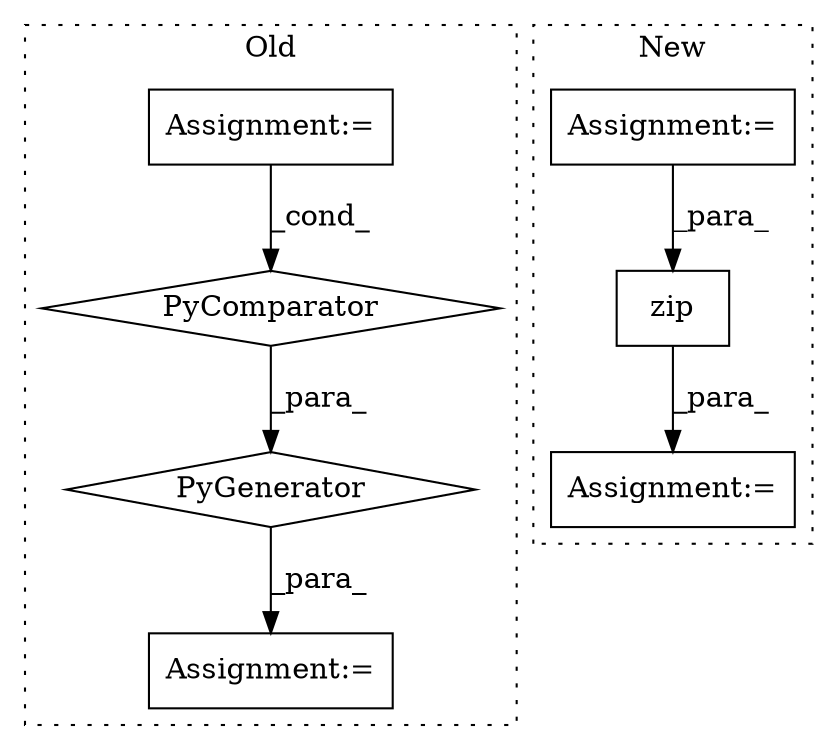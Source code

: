 digraph G {
subgraph cluster0 {
1 [label="PyGenerator" a="107" s="13543" l="149" shape="diamond"];
3 [label="Assignment:=" a="7" s="13354" l="1" shape="box"];
4 [label="PyComparator" a="113" s="13658" l="28" shape="diamond"];
6 [label="Assignment:=" a="7" s="13524" l="1" shape="box"];
label = "Old";
style="dotted";
}
subgraph cluster1 {
2 [label="zip" a="32" s="15065,15097" l="4,1" shape="box"];
5 [label="Assignment:=" a="7" s="15121" l="1" shape="box"];
7 [label="Assignment:=" a="7" s="14783" l="1" shape="box"];
label = "New";
style="dotted";
}
1 -> 6 [label="_para_"];
2 -> 5 [label="_para_"];
3 -> 4 [label="_cond_"];
4 -> 1 [label="_para_"];
7 -> 2 [label="_para_"];
}